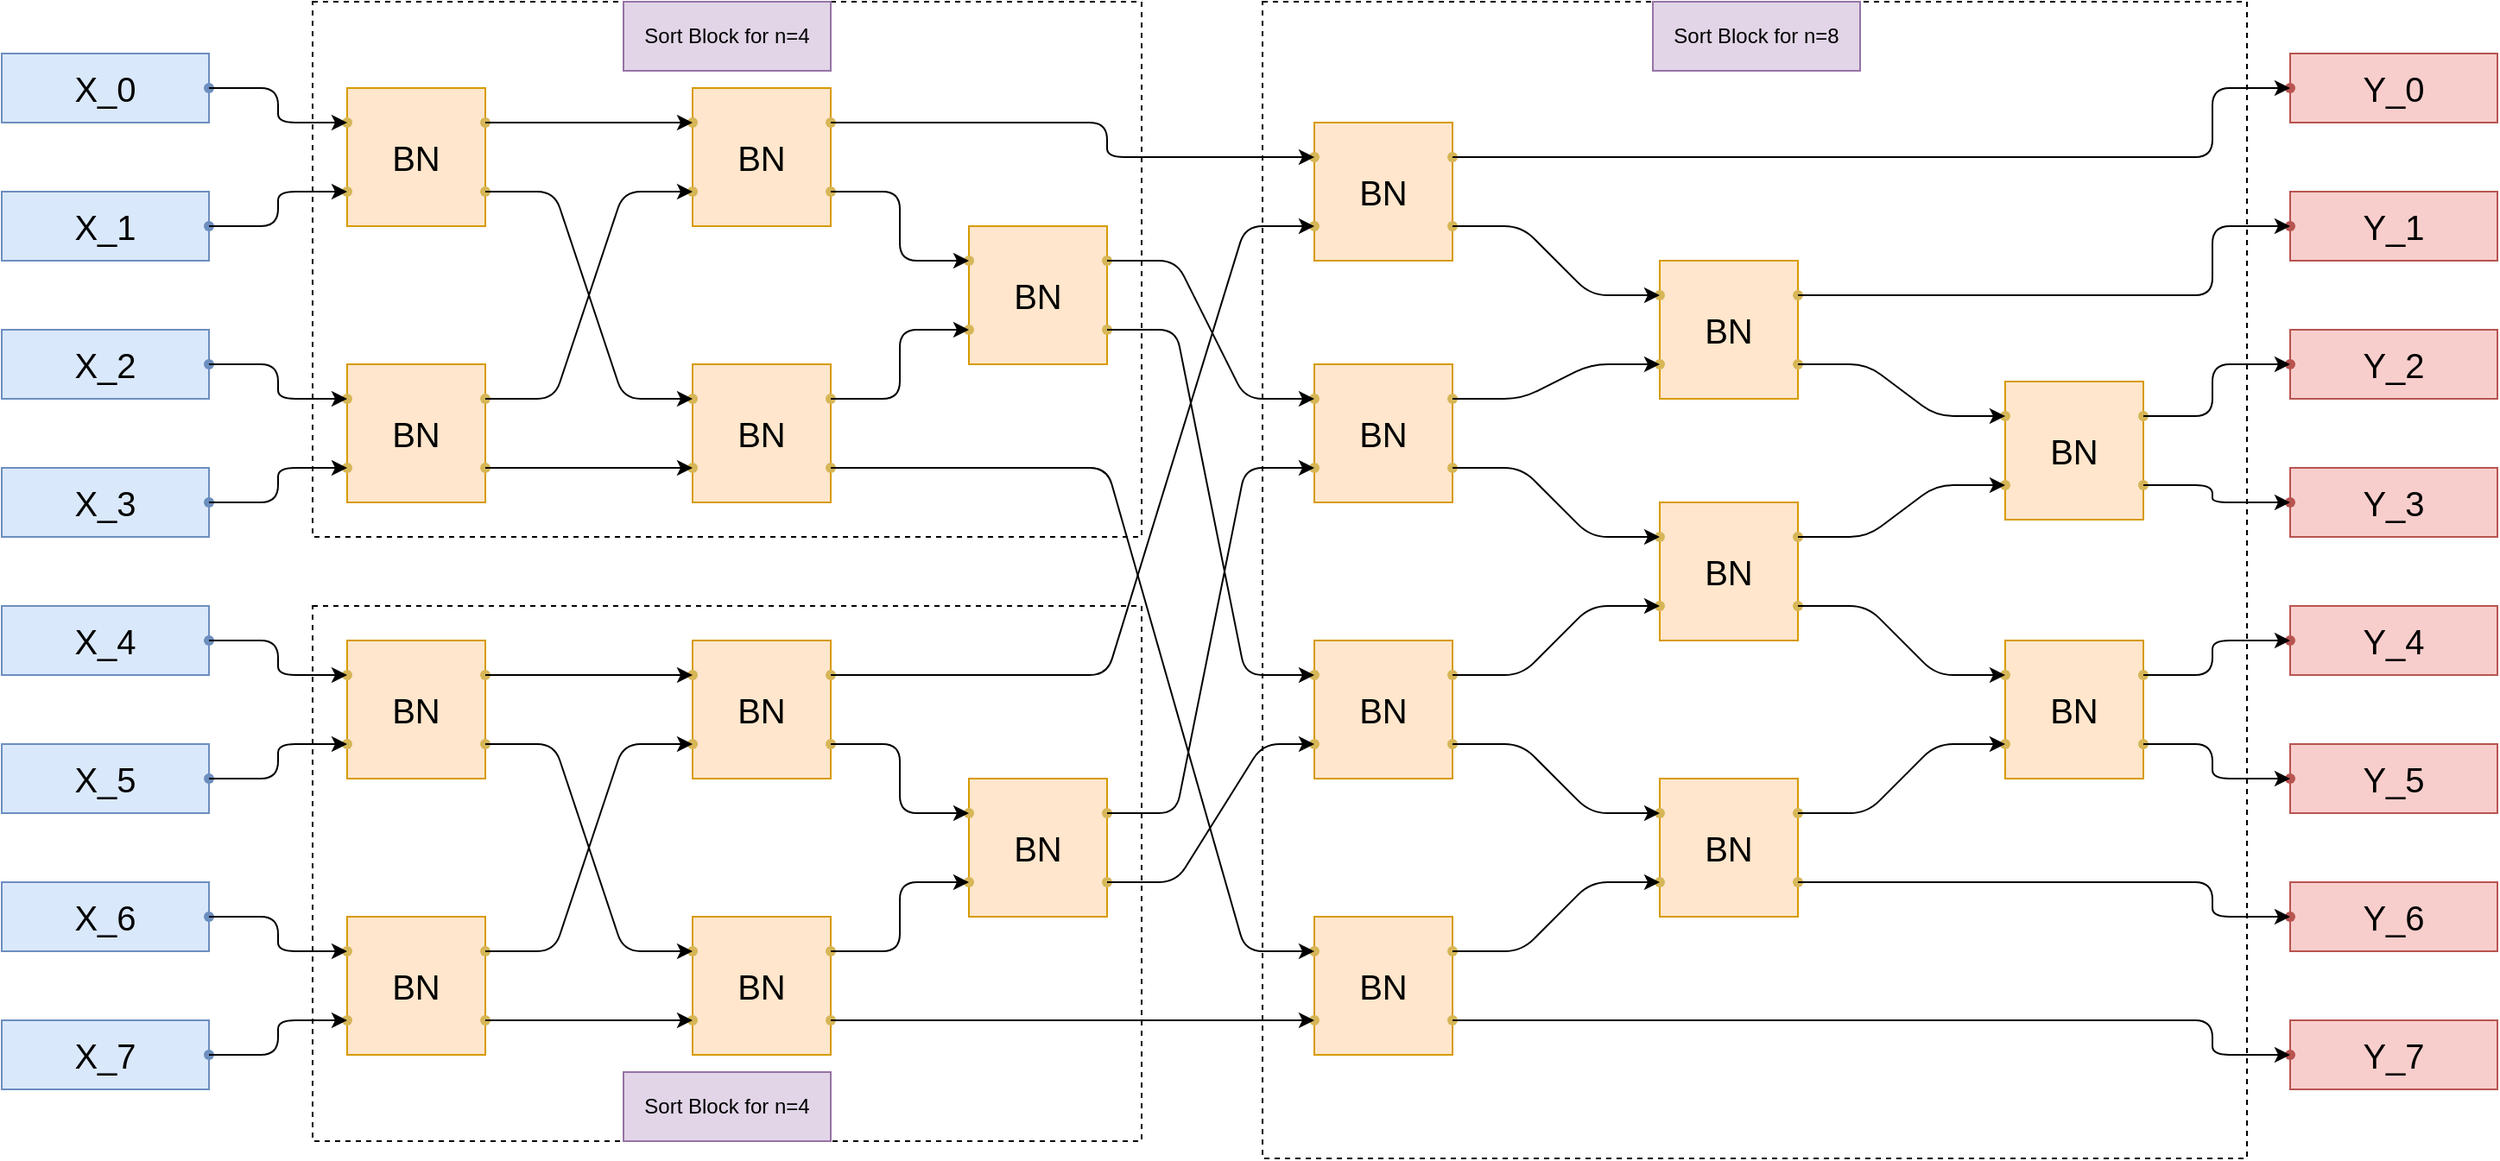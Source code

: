 <mxfile>
    <diagram id="CRfchKrHQma1XfHpWbwd" name="Page-1">
        <mxGraphModel dx="2934" dy="1416" grid="1" gridSize="10" guides="1" tooltips="1" connect="1" arrows="1" fold="1" page="1" pageScale="1" pageWidth="850" pageHeight="1100" math="0" shadow="0">
            <root>
                <mxCell id="0"/>
                <mxCell id="1" parent="0"/>
                <mxCell id="258" value="" style="whiteSpace=wrap;html=1;dashed=1;" vertex="1" parent="1">
                    <mxGeometry x="140" y="400" width="480" height="310" as="geometry"/>
                </mxCell>
                <mxCell id="259" value="Sort Block for n=4" style="whiteSpace=wrap;html=1;fillColor=#e1d5e7;strokeColor=#9673a6;" vertex="1" parent="1">
                    <mxGeometry x="320" y="670" width="120" height="40" as="geometry"/>
                </mxCell>
                <mxCell id="254" value="" style="whiteSpace=wrap;html=1;dashed=1;" vertex="1" parent="1">
                    <mxGeometry x="690" y="50" width="570" height="670" as="geometry"/>
                </mxCell>
                <mxCell id="29" value="" style="group" vertex="1" connectable="0" parent="1">
                    <mxGeometry x="-40" y="80" width="130" height="40" as="geometry"/>
                </mxCell>
                <mxCell id="27" value="&lt;font style=&quot;font-size: 20px;&quot;&gt;X_0&lt;/font&gt;" style="whiteSpace=wrap;html=1;fillColor=#dae8fc;strokeColor=#6c8ebf;" vertex="1" parent="29">
                    <mxGeometry width="120" height="40" as="geometry"/>
                </mxCell>
                <mxCell id="28" value="" style="shape=waypoint;sketch=0;size=6;pointerEvents=1;points=[];fillColor=#dae8fc;resizable=0;rotatable=0;perimeter=centerPerimeter;snapToPoint=1;strokeColor=#6c8ebf;container=1;" vertex="1" parent="29">
                    <mxGeometry x="110" y="10" width="20" height="20" as="geometry"/>
                </mxCell>
                <mxCell id="256" value="" style="whiteSpace=wrap;html=1;dashed=1;" vertex="1" parent="1">
                    <mxGeometry x="140" y="50" width="480" height="310" as="geometry"/>
                </mxCell>
                <mxCell id="7" value="" style="group" vertex="1" connectable="0" parent="1">
                    <mxGeometry x="150" y="100" width="100" height="80" as="geometry"/>
                </mxCell>
                <mxCell id="2" value="&lt;font style=&quot;font-size: 20px;&quot;&gt;BN&lt;/font&gt;" style="whiteSpace=wrap;html=1;fillColor=#ffe6cc;strokeColor=#d79b00;" vertex="1" parent="7">
                    <mxGeometry x="10" width="80" height="80" as="geometry"/>
                </mxCell>
                <mxCell id="3" value="" style="shape=waypoint;sketch=0;size=6;pointerEvents=1;points=[];fillColor=#fff2cc;resizable=0;rotatable=0;perimeter=centerPerimeter;snapToPoint=1;strokeColor=#d6b656;" vertex="1" parent="7">
                    <mxGeometry y="10" width="20" height="20" as="geometry"/>
                </mxCell>
                <mxCell id="4" value="" style="shape=waypoint;sketch=0;size=6;pointerEvents=1;points=[];fillColor=#fff2cc;resizable=0;rotatable=0;perimeter=centerPerimeter;snapToPoint=1;strokeColor=#d6b656;" vertex="1" parent="7">
                    <mxGeometry y="50" width="20" height="20" as="geometry"/>
                </mxCell>
                <mxCell id="5" value="" style="shape=waypoint;sketch=0;size=6;pointerEvents=1;points=[];fillColor=#fff2cc;resizable=0;rotatable=0;perimeter=centerPerimeter;snapToPoint=1;strokeColor=#d6b656;" vertex="1" parent="7">
                    <mxGeometry x="80" y="50" width="20" height="20" as="geometry"/>
                </mxCell>
                <mxCell id="6" value="" style="shape=waypoint;sketch=0;size=6;pointerEvents=1;points=[];fillColor=#fff2cc;resizable=0;rotatable=0;perimeter=centerPerimeter;snapToPoint=1;strokeColor=#d6b656;" vertex="1" parent="7">
                    <mxGeometry x="80" y="10" width="20" height="20" as="geometry"/>
                </mxCell>
                <mxCell id="9" value="" style="group" vertex="1" connectable="0" parent="1">
                    <mxGeometry x="150" y="260" width="100" height="80" as="geometry"/>
                </mxCell>
                <mxCell id="10" value="&lt;font style=&quot;font-size: 20px;&quot;&gt;BN&lt;/font&gt;" style="whiteSpace=wrap;html=1;fillColor=#ffe6cc;strokeColor=#d79b00;" vertex="1" parent="9">
                    <mxGeometry x="10" width="80" height="80" as="geometry"/>
                </mxCell>
                <mxCell id="11" value="" style="shape=waypoint;sketch=0;size=6;pointerEvents=1;points=[];fillColor=#fff2cc;resizable=0;rotatable=0;perimeter=centerPerimeter;snapToPoint=1;strokeColor=#d6b656;" vertex="1" parent="9">
                    <mxGeometry y="10" width="20" height="20" as="geometry"/>
                </mxCell>
                <mxCell id="12" value="" style="shape=waypoint;sketch=0;size=6;pointerEvents=1;points=[];fillColor=#fff2cc;resizable=0;rotatable=0;perimeter=centerPerimeter;snapToPoint=1;strokeColor=#d6b656;" vertex="1" parent="9">
                    <mxGeometry y="50" width="20" height="20" as="geometry"/>
                </mxCell>
                <mxCell id="13" value="" style="shape=waypoint;sketch=0;size=6;pointerEvents=1;points=[];fillColor=#fff2cc;resizable=0;rotatable=0;perimeter=centerPerimeter;snapToPoint=1;strokeColor=#d6b656;" vertex="1" parent="9">
                    <mxGeometry x="80" y="50" width="20" height="20" as="geometry"/>
                </mxCell>
                <mxCell id="14" value="" style="shape=waypoint;sketch=0;size=6;pointerEvents=1;points=[];fillColor=#fff2cc;resizable=0;rotatable=0;perimeter=centerPerimeter;snapToPoint=1;strokeColor=#d6b656;" vertex="1" parent="9">
                    <mxGeometry x="80" y="10" width="20" height="20" as="geometry"/>
                </mxCell>
                <mxCell id="30" value="" style="group" vertex="1" connectable="0" parent="1">
                    <mxGeometry x="-40" y="160" width="130" height="40" as="geometry"/>
                </mxCell>
                <mxCell id="31" value="&lt;font style=&quot;font-size: 20px;&quot;&gt;X_1&lt;/font&gt;" style="whiteSpace=wrap;html=1;fillColor=#dae8fc;strokeColor=#6c8ebf;" vertex="1" parent="30">
                    <mxGeometry width="120" height="40" as="geometry"/>
                </mxCell>
                <mxCell id="32" value="" style="shape=waypoint;sketch=0;size=6;pointerEvents=1;points=[];fillColor=#dae8fc;resizable=0;rotatable=0;perimeter=centerPerimeter;snapToPoint=1;strokeColor=#6c8ebf;container=1;" vertex="1" parent="30">
                    <mxGeometry x="110" y="10" width="20" height="20" as="geometry"/>
                </mxCell>
                <mxCell id="33" value="" style="group" vertex="1" connectable="0" parent="1">
                    <mxGeometry x="-40" y="240" width="130" height="40" as="geometry"/>
                </mxCell>
                <mxCell id="34" value="&lt;font style=&quot;font-size: 20px;&quot;&gt;X_2&lt;/font&gt;" style="whiteSpace=wrap;html=1;fillColor=#dae8fc;strokeColor=#6c8ebf;" vertex="1" parent="33">
                    <mxGeometry width="120" height="40" as="geometry"/>
                </mxCell>
                <mxCell id="35" value="" style="shape=waypoint;sketch=0;size=6;pointerEvents=1;points=[];fillColor=#dae8fc;resizable=0;rotatable=0;perimeter=centerPerimeter;snapToPoint=1;strokeColor=#6c8ebf;container=1;" vertex="1" parent="33">
                    <mxGeometry x="110" y="10" width="20" height="20" as="geometry"/>
                </mxCell>
                <mxCell id="36" value="" style="group" vertex="1" connectable="0" parent="1">
                    <mxGeometry x="-40" y="320" width="130" height="40" as="geometry"/>
                </mxCell>
                <mxCell id="37" value="&lt;font style=&quot;font-size: 20px;&quot;&gt;X_3&lt;/font&gt;" style="whiteSpace=wrap;html=1;fillColor=#dae8fc;strokeColor=#6c8ebf;" vertex="1" parent="36">
                    <mxGeometry width="120" height="40" as="geometry"/>
                </mxCell>
                <mxCell id="38" value="" style="shape=waypoint;sketch=0;size=6;pointerEvents=1;points=[];fillColor=#dae8fc;resizable=0;rotatable=0;perimeter=centerPerimeter;snapToPoint=1;strokeColor=#6c8ebf;container=1;" vertex="1" parent="36">
                    <mxGeometry x="110" y="10" width="20" height="20" as="geometry"/>
                </mxCell>
                <mxCell id="57" value="" style="edgeStyle=none;html=1;" edge="1" parent="1" source="35" target="11">
                    <mxGeometry relative="1" as="geometry">
                        <Array as="points">
                            <mxPoint x="120" y="260"/>
                            <mxPoint x="120" y="280"/>
                        </Array>
                    </mxGeometry>
                </mxCell>
                <mxCell id="58" value="" style="edgeStyle=none;html=1;" edge="1" parent="1" source="38" target="12">
                    <mxGeometry relative="1" as="geometry">
                        <Array as="points">
                            <mxPoint x="120" y="340"/>
                            <mxPoint x="120" y="320"/>
                        </Array>
                    </mxGeometry>
                </mxCell>
                <mxCell id="59" value="" style="edgeStyle=none;html=1;" edge="1" parent="1" source="32" target="4">
                    <mxGeometry relative="1" as="geometry">
                        <Array as="points">
                            <mxPoint x="120" y="180"/>
                            <mxPoint x="120" y="160"/>
                        </Array>
                    </mxGeometry>
                </mxCell>
                <mxCell id="60" value="" style="edgeStyle=none;html=1;" edge="1" parent="1" source="28" target="3">
                    <mxGeometry relative="1" as="geometry">
                        <Array as="points">
                            <mxPoint x="120" y="100"/>
                            <mxPoint x="120" y="120"/>
                        </Array>
                    </mxGeometry>
                </mxCell>
                <mxCell id="61" value="" style="group" vertex="1" connectable="0" parent="1">
                    <mxGeometry x="350" y="100" width="100" height="80" as="geometry"/>
                </mxCell>
                <mxCell id="62" value="&lt;font style=&quot;font-size: 20px;&quot;&gt;BN&lt;/font&gt;" style="whiteSpace=wrap;html=1;fillColor=#ffe6cc;strokeColor=#d79b00;" vertex="1" parent="61">
                    <mxGeometry x="10" width="80" height="80" as="geometry"/>
                </mxCell>
                <mxCell id="63" value="" style="shape=waypoint;sketch=0;size=6;pointerEvents=1;points=[];fillColor=#fff2cc;resizable=0;rotatable=0;perimeter=centerPerimeter;snapToPoint=1;strokeColor=#d6b656;" vertex="1" parent="61">
                    <mxGeometry y="10" width="20" height="20" as="geometry"/>
                </mxCell>
                <mxCell id="64" value="" style="shape=waypoint;sketch=0;size=6;pointerEvents=1;points=[];fillColor=#fff2cc;resizable=0;rotatable=0;perimeter=centerPerimeter;snapToPoint=1;strokeColor=#d6b656;" vertex="1" parent="61">
                    <mxGeometry y="50" width="20" height="20" as="geometry"/>
                </mxCell>
                <mxCell id="65" value="" style="shape=waypoint;sketch=0;size=6;pointerEvents=1;points=[];fillColor=#fff2cc;resizable=0;rotatable=0;perimeter=centerPerimeter;snapToPoint=1;strokeColor=#d6b656;" vertex="1" parent="61">
                    <mxGeometry x="80" y="50" width="20" height="20" as="geometry"/>
                </mxCell>
                <mxCell id="66" value="" style="shape=waypoint;sketch=0;size=6;pointerEvents=1;points=[];fillColor=#fff2cc;resizable=0;rotatable=0;perimeter=centerPerimeter;snapToPoint=1;strokeColor=#d6b656;" vertex="1" parent="61">
                    <mxGeometry x="80" y="10" width="20" height="20" as="geometry"/>
                </mxCell>
                <mxCell id="67" value="" style="group" vertex="1" connectable="0" parent="1">
                    <mxGeometry x="350" y="260" width="100" height="80" as="geometry"/>
                </mxCell>
                <mxCell id="68" value="&lt;font style=&quot;font-size: 20px;&quot;&gt;BN&lt;/font&gt;" style="whiteSpace=wrap;html=1;fillColor=#ffe6cc;strokeColor=#d79b00;" vertex="1" parent="67">
                    <mxGeometry x="10" width="80" height="80" as="geometry"/>
                </mxCell>
                <mxCell id="69" value="" style="shape=waypoint;sketch=0;size=6;pointerEvents=1;points=[];fillColor=#fff2cc;resizable=0;rotatable=0;perimeter=centerPerimeter;snapToPoint=1;strokeColor=#d6b656;" vertex="1" parent="67">
                    <mxGeometry y="10" width="20" height="20" as="geometry"/>
                </mxCell>
                <mxCell id="70" value="" style="shape=waypoint;sketch=0;size=6;pointerEvents=1;points=[];fillColor=#fff2cc;resizable=0;rotatable=0;perimeter=centerPerimeter;snapToPoint=1;strokeColor=#d6b656;" vertex="1" parent="67">
                    <mxGeometry y="50" width="20" height="20" as="geometry"/>
                </mxCell>
                <mxCell id="71" value="" style="shape=waypoint;sketch=0;size=6;pointerEvents=1;points=[];fillColor=#fff2cc;resizable=0;rotatable=0;perimeter=centerPerimeter;snapToPoint=1;strokeColor=#d6b656;" vertex="1" parent="67">
                    <mxGeometry x="80" y="50" width="20" height="20" as="geometry"/>
                </mxCell>
                <mxCell id="72" value="" style="shape=waypoint;sketch=0;size=6;pointerEvents=1;points=[];fillColor=#fff2cc;resizable=0;rotatable=0;perimeter=centerPerimeter;snapToPoint=1;strokeColor=#d6b656;" vertex="1" parent="67">
                    <mxGeometry x="80" y="10" width="20" height="20" as="geometry"/>
                </mxCell>
                <mxCell id="73" value="" style="edgeStyle=none;html=1;entryX=0.193;entryY=0.536;entryDx=0;entryDy=0;entryPerimeter=0;" edge="1" parent="1" source="6" target="63">
                    <mxGeometry relative="1" as="geometry"/>
                </mxCell>
                <mxCell id="74" value="" style="edgeStyle=none;html=1;entryX=0.364;entryY=0.307;entryDx=0;entryDy=0;entryPerimeter=0;" edge="1" parent="1" source="5" target="69">
                    <mxGeometry relative="1" as="geometry">
                        <Array as="points">
                            <mxPoint x="280" y="160"/>
                            <mxPoint x="320" y="280"/>
                        </Array>
                    </mxGeometry>
                </mxCell>
                <mxCell id="75" value="" style="edgeStyle=none;html=1;entryX=0.021;entryY=0.221;entryDx=0;entryDy=0;entryPerimeter=0;" edge="1" parent="1" source="14" target="64">
                    <mxGeometry relative="1" as="geometry">
                        <Array as="points">
                            <mxPoint x="280" y="280"/>
                            <mxPoint x="320" y="160"/>
                        </Array>
                    </mxGeometry>
                </mxCell>
                <mxCell id="76" value="" style="edgeStyle=none;html=1;" edge="1" parent="1" source="13" target="70">
                    <mxGeometry relative="1" as="geometry"/>
                </mxCell>
                <mxCell id="77" value="" style="group" vertex="1" connectable="0" parent="1">
                    <mxGeometry x="510" y="180" width="100" height="80" as="geometry"/>
                </mxCell>
                <mxCell id="78" value="&lt;font style=&quot;font-size: 20px;&quot;&gt;BN&lt;/font&gt;" style="whiteSpace=wrap;html=1;fillColor=#ffe6cc;strokeColor=#d79b00;" vertex="1" parent="77">
                    <mxGeometry x="10" width="80" height="80" as="geometry"/>
                </mxCell>
                <mxCell id="79" value="" style="shape=waypoint;sketch=0;size=6;pointerEvents=1;points=[];fillColor=#fff2cc;resizable=0;rotatable=0;perimeter=centerPerimeter;snapToPoint=1;strokeColor=#d6b656;" vertex="1" parent="77">
                    <mxGeometry y="10" width="20" height="20" as="geometry"/>
                </mxCell>
                <mxCell id="80" value="" style="shape=waypoint;sketch=0;size=6;pointerEvents=1;points=[];fillColor=#fff2cc;resizable=0;rotatable=0;perimeter=centerPerimeter;snapToPoint=1;strokeColor=#d6b656;" vertex="1" parent="77">
                    <mxGeometry y="50" width="20" height="20" as="geometry"/>
                </mxCell>
                <mxCell id="81" value="" style="shape=waypoint;sketch=0;size=6;pointerEvents=1;points=[];fillColor=#fff2cc;resizable=0;rotatable=0;perimeter=centerPerimeter;snapToPoint=1;strokeColor=#d6b656;" vertex="1" parent="77">
                    <mxGeometry x="80" y="50" width="20" height="20" as="geometry"/>
                </mxCell>
                <mxCell id="82" value="" style="shape=waypoint;sketch=0;size=6;pointerEvents=1;points=[];fillColor=#fff2cc;resizable=0;rotatable=0;perimeter=centerPerimeter;snapToPoint=1;strokeColor=#d6b656;" vertex="1" parent="77">
                    <mxGeometry x="80" y="10" width="20" height="20" as="geometry"/>
                </mxCell>
                <mxCell id="83" value="" style="edgeStyle=none;html=1;" edge="1" parent="1" source="65" target="79">
                    <mxGeometry relative="1" as="geometry">
                        <Array as="points">
                            <mxPoint x="480" y="160"/>
                            <mxPoint x="480" y="200"/>
                        </Array>
                    </mxGeometry>
                </mxCell>
                <mxCell id="84" value="" style="edgeStyle=none;html=1;" edge="1" parent="1" source="72" target="80">
                    <mxGeometry relative="1" as="geometry">
                        <Array as="points">
                            <mxPoint x="480" y="280"/>
                            <mxPoint x="480" y="240"/>
                        </Array>
                    </mxGeometry>
                </mxCell>
                <mxCell id="85" value="" style="group" vertex="1" connectable="0" parent="1">
                    <mxGeometry x="150" y="420" width="100" height="80" as="geometry"/>
                </mxCell>
                <mxCell id="86" value="&lt;font style=&quot;font-size: 20px;&quot;&gt;BN&lt;/font&gt;" style="whiteSpace=wrap;html=1;fillColor=#ffe6cc;strokeColor=#d79b00;" vertex="1" parent="85">
                    <mxGeometry x="10" width="80" height="80" as="geometry"/>
                </mxCell>
                <mxCell id="87" value="" style="shape=waypoint;sketch=0;size=6;pointerEvents=1;points=[];fillColor=#fff2cc;resizable=0;rotatable=0;perimeter=centerPerimeter;snapToPoint=1;strokeColor=#d6b656;" vertex="1" parent="85">
                    <mxGeometry y="10" width="20" height="20" as="geometry"/>
                </mxCell>
                <mxCell id="88" value="" style="shape=waypoint;sketch=0;size=6;pointerEvents=1;points=[];fillColor=#fff2cc;resizable=0;rotatable=0;perimeter=centerPerimeter;snapToPoint=1;strokeColor=#d6b656;" vertex="1" parent="85">
                    <mxGeometry y="50" width="20" height="20" as="geometry"/>
                </mxCell>
                <mxCell id="89" value="" style="shape=waypoint;sketch=0;size=6;pointerEvents=1;points=[];fillColor=#fff2cc;resizable=0;rotatable=0;perimeter=centerPerimeter;snapToPoint=1;strokeColor=#d6b656;" vertex="1" parent="85">
                    <mxGeometry x="80" y="50" width="20" height="20" as="geometry"/>
                </mxCell>
                <mxCell id="90" value="" style="shape=waypoint;sketch=0;size=6;pointerEvents=1;points=[];fillColor=#fff2cc;resizable=0;rotatable=0;perimeter=centerPerimeter;snapToPoint=1;strokeColor=#d6b656;" vertex="1" parent="85">
                    <mxGeometry x="80" y="10" width="20" height="20" as="geometry"/>
                </mxCell>
                <mxCell id="91" value="" style="group" vertex="1" connectable="0" parent="1">
                    <mxGeometry x="150" y="580" width="100" height="80" as="geometry"/>
                </mxCell>
                <mxCell id="92" value="&lt;font style=&quot;font-size: 20px;&quot;&gt;BN&lt;/font&gt;" style="whiteSpace=wrap;html=1;fillColor=#ffe6cc;strokeColor=#d79b00;" vertex="1" parent="91">
                    <mxGeometry x="10" width="80" height="80" as="geometry"/>
                </mxCell>
                <mxCell id="93" value="" style="shape=waypoint;sketch=0;size=6;pointerEvents=1;points=[];fillColor=#fff2cc;resizable=0;rotatable=0;perimeter=centerPerimeter;snapToPoint=1;strokeColor=#d6b656;" vertex="1" parent="91">
                    <mxGeometry y="10" width="20" height="20" as="geometry"/>
                </mxCell>
                <mxCell id="94" value="" style="shape=waypoint;sketch=0;size=6;pointerEvents=1;points=[];fillColor=#fff2cc;resizable=0;rotatable=0;perimeter=centerPerimeter;snapToPoint=1;strokeColor=#d6b656;" vertex="1" parent="91">
                    <mxGeometry y="50" width="20" height="20" as="geometry"/>
                </mxCell>
                <mxCell id="95" value="" style="shape=waypoint;sketch=0;size=6;pointerEvents=1;points=[];fillColor=#fff2cc;resizable=0;rotatable=0;perimeter=centerPerimeter;snapToPoint=1;strokeColor=#d6b656;" vertex="1" parent="91">
                    <mxGeometry x="80" y="50" width="20" height="20" as="geometry"/>
                </mxCell>
                <mxCell id="96" value="" style="shape=waypoint;sketch=0;size=6;pointerEvents=1;points=[];fillColor=#fff2cc;resizable=0;rotatable=0;perimeter=centerPerimeter;snapToPoint=1;strokeColor=#d6b656;" vertex="1" parent="91">
                    <mxGeometry x="80" y="10" width="20" height="20" as="geometry"/>
                </mxCell>
                <mxCell id="97" value="" style="group" vertex="1" connectable="0" parent="1">
                    <mxGeometry x="-40" y="400" width="130" height="40" as="geometry"/>
                </mxCell>
                <mxCell id="98" value="&lt;font style=&quot;font-size: 20px;&quot;&gt;X_4&lt;/font&gt;" style="whiteSpace=wrap;html=1;fillColor=#dae8fc;strokeColor=#6c8ebf;" vertex="1" parent="97">
                    <mxGeometry width="120" height="40" as="geometry"/>
                </mxCell>
                <mxCell id="99" value="" style="shape=waypoint;sketch=0;size=6;pointerEvents=1;points=[];fillColor=#dae8fc;resizable=0;rotatable=0;perimeter=centerPerimeter;snapToPoint=1;strokeColor=#6c8ebf;container=1;" vertex="1" parent="97">
                    <mxGeometry x="110" y="10" width="20" height="20" as="geometry"/>
                </mxCell>
                <mxCell id="100" value="" style="group" vertex="1" connectable="0" parent="1">
                    <mxGeometry x="-40" y="480" width="130" height="40" as="geometry"/>
                </mxCell>
                <mxCell id="101" value="&lt;font style=&quot;font-size: 20px;&quot;&gt;X_5&lt;/font&gt;" style="whiteSpace=wrap;html=1;fillColor=#dae8fc;strokeColor=#6c8ebf;" vertex="1" parent="100">
                    <mxGeometry width="120" height="40" as="geometry"/>
                </mxCell>
                <mxCell id="102" value="" style="shape=waypoint;sketch=0;size=6;pointerEvents=1;points=[];fillColor=#dae8fc;resizable=0;rotatable=0;perimeter=centerPerimeter;snapToPoint=1;strokeColor=#6c8ebf;container=1;" vertex="1" parent="100">
                    <mxGeometry x="110" y="10" width="20" height="20" as="geometry"/>
                </mxCell>
                <mxCell id="103" value="" style="group" vertex="1" connectable="0" parent="1">
                    <mxGeometry x="-40" y="560" width="130" height="40" as="geometry"/>
                </mxCell>
                <mxCell id="104" value="&lt;font style=&quot;font-size: 20px;&quot;&gt;X_6&lt;/font&gt;" style="whiteSpace=wrap;html=1;fillColor=#dae8fc;strokeColor=#6c8ebf;" vertex="1" parent="103">
                    <mxGeometry width="120" height="40" as="geometry"/>
                </mxCell>
                <mxCell id="105" value="" style="shape=waypoint;sketch=0;size=6;pointerEvents=1;points=[];fillColor=#dae8fc;resizable=0;rotatable=0;perimeter=centerPerimeter;snapToPoint=1;strokeColor=#6c8ebf;container=1;" vertex="1" parent="103">
                    <mxGeometry x="110" y="10" width="20" height="20" as="geometry"/>
                </mxCell>
                <mxCell id="106" value="" style="group" vertex="1" connectable="0" parent="1">
                    <mxGeometry x="-40" y="640" width="130" height="40" as="geometry"/>
                </mxCell>
                <mxCell id="107" value="&lt;font style=&quot;font-size: 20px;&quot;&gt;X_7&lt;/font&gt;" style="whiteSpace=wrap;html=1;fillColor=#dae8fc;strokeColor=#6c8ebf;" vertex="1" parent="106">
                    <mxGeometry width="120" height="40" as="geometry"/>
                </mxCell>
                <mxCell id="108" value="" style="shape=waypoint;sketch=0;size=6;pointerEvents=1;points=[];fillColor=#dae8fc;resizable=0;rotatable=0;perimeter=centerPerimeter;snapToPoint=1;strokeColor=#6c8ebf;container=1;" vertex="1" parent="106">
                    <mxGeometry x="110" y="10" width="20" height="20" as="geometry"/>
                </mxCell>
                <mxCell id="109" value="" style="edgeStyle=none;html=1;" edge="1" source="105" target="93" parent="1">
                    <mxGeometry relative="1" as="geometry">
                        <Array as="points">
                            <mxPoint x="120" y="580"/>
                            <mxPoint x="120" y="600"/>
                        </Array>
                    </mxGeometry>
                </mxCell>
                <mxCell id="110" value="" style="edgeStyle=none;html=1;" edge="1" source="108" target="94" parent="1">
                    <mxGeometry relative="1" as="geometry">
                        <Array as="points">
                            <mxPoint x="120" y="660"/>
                            <mxPoint x="120" y="640"/>
                        </Array>
                    </mxGeometry>
                </mxCell>
                <mxCell id="111" value="" style="edgeStyle=none;html=1;" edge="1" source="102" target="88" parent="1">
                    <mxGeometry relative="1" as="geometry">
                        <Array as="points">
                            <mxPoint x="120" y="500"/>
                            <mxPoint x="120" y="480"/>
                        </Array>
                    </mxGeometry>
                </mxCell>
                <mxCell id="112" value="" style="edgeStyle=none;html=1;" edge="1" source="99" target="87" parent="1">
                    <mxGeometry relative="1" as="geometry">
                        <Array as="points">
                            <mxPoint x="120" y="420"/>
                            <mxPoint x="120" y="440"/>
                        </Array>
                    </mxGeometry>
                </mxCell>
                <mxCell id="113" value="" style="group" vertex="1" connectable="0" parent="1">
                    <mxGeometry x="350" y="420" width="100" height="80" as="geometry"/>
                </mxCell>
                <mxCell id="114" value="&lt;font style=&quot;font-size: 20px;&quot;&gt;BN&lt;/font&gt;" style="whiteSpace=wrap;html=1;fillColor=#ffe6cc;strokeColor=#d79b00;" vertex="1" parent="113">
                    <mxGeometry x="10" width="80" height="80" as="geometry"/>
                </mxCell>
                <mxCell id="115" value="" style="shape=waypoint;sketch=0;size=6;pointerEvents=1;points=[];fillColor=#fff2cc;resizable=0;rotatable=0;perimeter=centerPerimeter;snapToPoint=1;strokeColor=#d6b656;" vertex="1" parent="113">
                    <mxGeometry y="10" width="20" height="20" as="geometry"/>
                </mxCell>
                <mxCell id="116" value="" style="shape=waypoint;sketch=0;size=6;pointerEvents=1;points=[];fillColor=#fff2cc;resizable=0;rotatable=0;perimeter=centerPerimeter;snapToPoint=1;strokeColor=#d6b656;" vertex="1" parent="113">
                    <mxGeometry y="50" width="20" height="20" as="geometry"/>
                </mxCell>
                <mxCell id="117" value="" style="shape=waypoint;sketch=0;size=6;pointerEvents=1;points=[];fillColor=#fff2cc;resizable=0;rotatable=0;perimeter=centerPerimeter;snapToPoint=1;strokeColor=#d6b656;" vertex="1" parent="113">
                    <mxGeometry x="80" y="50" width="20" height="20" as="geometry"/>
                </mxCell>
                <mxCell id="118" value="" style="shape=waypoint;sketch=0;size=6;pointerEvents=1;points=[];fillColor=#fff2cc;resizable=0;rotatable=0;perimeter=centerPerimeter;snapToPoint=1;strokeColor=#d6b656;" vertex="1" parent="113">
                    <mxGeometry x="80" y="10" width="20" height="20" as="geometry"/>
                </mxCell>
                <mxCell id="119" value="" style="group" vertex="1" connectable="0" parent="1">
                    <mxGeometry x="350" y="580" width="100" height="80" as="geometry"/>
                </mxCell>
                <mxCell id="120" value="&lt;font style=&quot;font-size: 20px;&quot;&gt;BN&lt;/font&gt;" style="whiteSpace=wrap;html=1;fillColor=#ffe6cc;strokeColor=#d79b00;" vertex="1" parent="119">
                    <mxGeometry x="10" width="80" height="80" as="geometry"/>
                </mxCell>
                <mxCell id="121" value="" style="shape=waypoint;sketch=0;size=6;pointerEvents=1;points=[];fillColor=#fff2cc;resizable=0;rotatable=0;perimeter=centerPerimeter;snapToPoint=1;strokeColor=#d6b656;" vertex="1" parent="119">
                    <mxGeometry y="10" width="20" height="20" as="geometry"/>
                </mxCell>
                <mxCell id="122" value="" style="shape=waypoint;sketch=0;size=6;pointerEvents=1;points=[];fillColor=#fff2cc;resizable=0;rotatable=0;perimeter=centerPerimeter;snapToPoint=1;strokeColor=#d6b656;" vertex="1" parent="119">
                    <mxGeometry y="50" width="20" height="20" as="geometry"/>
                </mxCell>
                <mxCell id="123" value="" style="shape=waypoint;sketch=0;size=6;pointerEvents=1;points=[];fillColor=#fff2cc;resizable=0;rotatable=0;perimeter=centerPerimeter;snapToPoint=1;strokeColor=#d6b656;" vertex="1" parent="119">
                    <mxGeometry x="80" y="50" width="20" height="20" as="geometry"/>
                </mxCell>
                <mxCell id="124" value="" style="shape=waypoint;sketch=0;size=6;pointerEvents=1;points=[];fillColor=#fff2cc;resizable=0;rotatable=0;perimeter=centerPerimeter;snapToPoint=1;strokeColor=#d6b656;" vertex="1" parent="119">
                    <mxGeometry x="80" y="10" width="20" height="20" as="geometry"/>
                </mxCell>
                <mxCell id="125" value="" style="edgeStyle=none;html=1;entryX=0.193;entryY=0.536;entryDx=0;entryDy=0;entryPerimeter=0;" edge="1" source="90" target="115" parent="1">
                    <mxGeometry relative="1" as="geometry"/>
                </mxCell>
                <mxCell id="126" value="" style="edgeStyle=none;html=1;entryX=0.364;entryY=0.307;entryDx=0;entryDy=0;entryPerimeter=0;" edge="1" source="89" target="121" parent="1">
                    <mxGeometry relative="1" as="geometry">
                        <Array as="points">
                            <mxPoint x="280" y="480"/>
                            <mxPoint x="320" y="600"/>
                        </Array>
                    </mxGeometry>
                </mxCell>
                <mxCell id="127" value="" style="edgeStyle=none;html=1;entryX=0.021;entryY=0.221;entryDx=0;entryDy=0;entryPerimeter=0;" edge="1" source="96" target="116" parent="1">
                    <mxGeometry relative="1" as="geometry">
                        <Array as="points">
                            <mxPoint x="280" y="600"/>
                            <mxPoint x="320" y="480"/>
                        </Array>
                    </mxGeometry>
                </mxCell>
                <mxCell id="128" value="" style="edgeStyle=none;html=1;" edge="1" source="95" target="122" parent="1">
                    <mxGeometry relative="1" as="geometry"/>
                </mxCell>
                <mxCell id="129" value="" style="group" vertex="1" connectable="0" parent="1">
                    <mxGeometry x="510" y="500" width="100" height="80" as="geometry"/>
                </mxCell>
                <mxCell id="130" value="&lt;font style=&quot;font-size: 20px;&quot;&gt;BN&lt;/font&gt;" style="whiteSpace=wrap;html=1;fillColor=#ffe6cc;strokeColor=#d79b00;" vertex="1" parent="129">
                    <mxGeometry x="10" width="80" height="80" as="geometry"/>
                </mxCell>
                <mxCell id="131" value="" style="shape=waypoint;sketch=0;size=6;pointerEvents=1;points=[];fillColor=#fff2cc;resizable=0;rotatable=0;perimeter=centerPerimeter;snapToPoint=1;strokeColor=#d6b656;" vertex="1" parent="129">
                    <mxGeometry y="10" width="20" height="20" as="geometry"/>
                </mxCell>
                <mxCell id="132" value="" style="shape=waypoint;sketch=0;size=6;pointerEvents=1;points=[];fillColor=#fff2cc;resizable=0;rotatable=0;perimeter=centerPerimeter;snapToPoint=1;strokeColor=#d6b656;" vertex="1" parent="129">
                    <mxGeometry y="50" width="20" height="20" as="geometry"/>
                </mxCell>
                <mxCell id="133" value="" style="shape=waypoint;sketch=0;size=6;pointerEvents=1;points=[];fillColor=#fff2cc;resizable=0;rotatable=0;perimeter=centerPerimeter;snapToPoint=1;strokeColor=#d6b656;" vertex="1" parent="129">
                    <mxGeometry x="80" y="50" width="20" height="20" as="geometry"/>
                </mxCell>
                <mxCell id="134" value="" style="shape=waypoint;sketch=0;size=6;pointerEvents=1;points=[];fillColor=#fff2cc;resizable=0;rotatable=0;perimeter=centerPerimeter;snapToPoint=1;strokeColor=#d6b656;" vertex="1" parent="129">
                    <mxGeometry x="80" y="10" width="20" height="20" as="geometry"/>
                </mxCell>
                <mxCell id="135" value="" style="edgeStyle=none;html=1;" edge="1" source="117" target="131" parent="1">
                    <mxGeometry relative="1" as="geometry">
                        <Array as="points">
                            <mxPoint x="480" y="480"/>
                            <mxPoint x="480" y="520"/>
                        </Array>
                    </mxGeometry>
                </mxCell>
                <mxCell id="136" value="" style="edgeStyle=none;html=1;" edge="1" source="124" target="132" parent="1">
                    <mxGeometry relative="1" as="geometry">
                        <Array as="points">
                            <mxPoint x="480" y="600"/>
                            <mxPoint x="480" y="560"/>
                        </Array>
                    </mxGeometry>
                </mxCell>
                <mxCell id="138" value="" style="group" vertex="1" connectable="0" parent="1">
                    <mxGeometry x="710" y="120" width="100" height="80" as="geometry"/>
                </mxCell>
                <mxCell id="139" value="&lt;font style=&quot;font-size: 20px;&quot;&gt;BN&lt;/font&gt;" style="whiteSpace=wrap;html=1;fillColor=#ffe6cc;strokeColor=#d79b00;" vertex="1" parent="138">
                    <mxGeometry x="10" width="80" height="80" as="geometry"/>
                </mxCell>
                <mxCell id="140" value="" style="shape=waypoint;sketch=0;size=6;pointerEvents=1;points=[];fillColor=#fff2cc;resizable=0;rotatable=0;perimeter=centerPerimeter;snapToPoint=1;strokeColor=#d6b656;" vertex="1" parent="138">
                    <mxGeometry y="10" width="20" height="20" as="geometry"/>
                </mxCell>
                <mxCell id="141" value="" style="shape=waypoint;sketch=0;size=6;pointerEvents=1;points=[];fillColor=#fff2cc;resizable=0;rotatable=0;perimeter=centerPerimeter;snapToPoint=1;strokeColor=#d6b656;" vertex="1" parent="138">
                    <mxGeometry y="50" width="20" height="20" as="geometry"/>
                </mxCell>
                <mxCell id="142" value="" style="shape=waypoint;sketch=0;size=6;pointerEvents=1;points=[];fillColor=#fff2cc;resizable=0;rotatable=0;perimeter=centerPerimeter;snapToPoint=1;strokeColor=#d6b656;" vertex="1" parent="138">
                    <mxGeometry x="80" y="50" width="20" height="20" as="geometry"/>
                </mxCell>
                <mxCell id="143" value="" style="shape=waypoint;sketch=0;size=6;pointerEvents=1;points=[];fillColor=#fff2cc;resizable=0;rotatable=0;perimeter=centerPerimeter;snapToPoint=1;strokeColor=#d6b656;" vertex="1" parent="138">
                    <mxGeometry x="80" y="10" width="20" height="20" as="geometry"/>
                </mxCell>
                <mxCell id="144" value="" style="group" vertex="1" connectable="0" parent="1">
                    <mxGeometry x="710" y="260" width="100" height="80" as="geometry"/>
                </mxCell>
                <mxCell id="145" value="&lt;font style=&quot;font-size: 20px;&quot;&gt;BN&lt;/font&gt;" style="whiteSpace=wrap;html=1;fillColor=#ffe6cc;strokeColor=#d79b00;" vertex="1" parent="144">
                    <mxGeometry x="10" width="80" height="80" as="geometry"/>
                </mxCell>
                <mxCell id="146" value="" style="shape=waypoint;sketch=0;size=6;pointerEvents=1;points=[];fillColor=#fff2cc;resizable=0;rotatable=0;perimeter=centerPerimeter;snapToPoint=1;strokeColor=#d6b656;" vertex="1" parent="144">
                    <mxGeometry y="10" width="20" height="20" as="geometry"/>
                </mxCell>
                <mxCell id="147" value="" style="shape=waypoint;sketch=0;size=6;pointerEvents=1;points=[];fillColor=#fff2cc;resizable=0;rotatable=0;perimeter=centerPerimeter;snapToPoint=1;strokeColor=#d6b656;" vertex="1" parent="144">
                    <mxGeometry y="50" width="20" height="20" as="geometry"/>
                </mxCell>
                <mxCell id="148" value="" style="shape=waypoint;sketch=0;size=6;pointerEvents=1;points=[];fillColor=#fff2cc;resizable=0;rotatable=0;perimeter=centerPerimeter;snapToPoint=1;strokeColor=#d6b656;" vertex="1" parent="144">
                    <mxGeometry x="80" y="50" width="20" height="20" as="geometry"/>
                </mxCell>
                <mxCell id="149" value="" style="shape=waypoint;sketch=0;size=6;pointerEvents=1;points=[];fillColor=#fff2cc;resizable=0;rotatable=0;perimeter=centerPerimeter;snapToPoint=1;strokeColor=#d6b656;" vertex="1" parent="144">
                    <mxGeometry x="80" y="10" width="20" height="20" as="geometry"/>
                </mxCell>
                <mxCell id="150" value="" style="group" vertex="1" connectable="0" parent="1">
                    <mxGeometry x="710" y="420" width="100" height="80" as="geometry"/>
                </mxCell>
                <mxCell id="151" value="&lt;font style=&quot;font-size: 20px;&quot;&gt;BN&lt;/font&gt;" style="whiteSpace=wrap;html=1;fillColor=#ffe6cc;strokeColor=#d79b00;" vertex="1" parent="150">
                    <mxGeometry x="10" width="80" height="80" as="geometry"/>
                </mxCell>
                <mxCell id="152" value="" style="shape=waypoint;sketch=0;size=6;pointerEvents=1;points=[];fillColor=#fff2cc;resizable=0;rotatable=0;perimeter=centerPerimeter;snapToPoint=1;strokeColor=#d6b656;" vertex="1" parent="150">
                    <mxGeometry y="10" width="20" height="20" as="geometry"/>
                </mxCell>
                <mxCell id="153" value="" style="shape=waypoint;sketch=0;size=6;pointerEvents=1;points=[];fillColor=#fff2cc;resizable=0;rotatable=0;perimeter=centerPerimeter;snapToPoint=1;strokeColor=#d6b656;" vertex="1" parent="150">
                    <mxGeometry y="50" width="20" height="20" as="geometry"/>
                </mxCell>
                <mxCell id="154" value="" style="shape=waypoint;sketch=0;size=6;pointerEvents=1;points=[];fillColor=#fff2cc;resizable=0;rotatable=0;perimeter=centerPerimeter;snapToPoint=1;strokeColor=#d6b656;" vertex="1" parent="150">
                    <mxGeometry x="80" y="50" width="20" height="20" as="geometry"/>
                </mxCell>
                <mxCell id="155" value="" style="shape=waypoint;sketch=0;size=6;pointerEvents=1;points=[];fillColor=#fff2cc;resizable=0;rotatable=0;perimeter=centerPerimeter;snapToPoint=1;strokeColor=#d6b656;" vertex="1" parent="150">
                    <mxGeometry x="80" y="10" width="20" height="20" as="geometry"/>
                </mxCell>
                <mxCell id="156" value="" style="group" vertex="1" connectable="0" parent="1">
                    <mxGeometry x="710" y="580" width="100" height="80" as="geometry"/>
                </mxCell>
                <mxCell id="157" value="&lt;font style=&quot;font-size: 20px;&quot;&gt;BN&lt;/font&gt;" style="whiteSpace=wrap;html=1;fillColor=#ffe6cc;strokeColor=#d79b00;" vertex="1" parent="156">
                    <mxGeometry x="10" width="80" height="80" as="geometry"/>
                </mxCell>
                <mxCell id="158" value="" style="shape=waypoint;sketch=0;size=6;pointerEvents=1;points=[];fillColor=#fff2cc;resizable=0;rotatable=0;perimeter=centerPerimeter;snapToPoint=1;strokeColor=#d6b656;" vertex="1" parent="156">
                    <mxGeometry y="10" width="20" height="20" as="geometry"/>
                </mxCell>
                <mxCell id="159" value="" style="shape=waypoint;sketch=0;size=6;pointerEvents=1;points=[];fillColor=#fff2cc;resizable=0;rotatable=0;perimeter=centerPerimeter;snapToPoint=1;strokeColor=#d6b656;" vertex="1" parent="156">
                    <mxGeometry y="50" width="20" height="20" as="geometry"/>
                </mxCell>
                <mxCell id="160" value="" style="shape=waypoint;sketch=0;size=6;pointerEvents=1;points=[];fillColor=#fff2cc;resizable=0;rotatable=0;perimeter=centerPerimeter;snapToPoint=1;strokeColor=#d6b656;" vertex="1" parent="156">
                    <mxGeometry x="80" y="50" width="20" height="20" as="geometry"/>
                </mxCell>
                <mxCell id="161" value="" style="shape=waypoint;sketch=0;size=6;pointerEvents=1;points=[];fillColor=#fff2cc;resizable=0;rotatable=0;perimeter=centerPerimeter;snapToPoint=1;strokeColor=#d6b656;" vertex="1" parent="156">
                    <mxGeometry x="80" y="10" width="20" height="20" as="geometry"/>
                </mxCell>
                <mxCell id="163" value="" style="edgeStyle=none;html=1;" edge="1" parent="1" source="123" target="159">
                    <mxGeometry relative="1" as="geometry"/>
                </mxCell>
                <mxCell id="164" value="" style="edgeStyle=none;html=1;entryX=0.107;entryY=0.536;entryDx=0;entryDy=0;entryPerimeter=0;" edge="1" parent="1" source="133" target="153">
                    <mxGeometry relative="1" as="geometry">
                        <Array as="points">
                            <mxPoint x="640" y="560"/>
                            <mxPoint x="690" y="480"/>
                        </Array>
                    </mxGeometry>
                </mxCell>
                <mxCell id="166" value="" style="edgeStyle=none;html=1;entryX=0.042;entryY=0.258;entryDx=0;entryDy=0;entryPerimeter=0;" edge="1" parent="1" source="71" target="158">
                    <mxGeometry relative="1" as="geometry">
                        <mxPoint x="540" y="320" as="targetPoint"/>
                        <Array as="points">
                            <mxPoint x="600" y="320"/>
                            <mxPoint x="680" y="600"/>
                        </Array>
                    </mxGeometry>
                </mxCell>
                <mxCell id="167" value="" style="edgeStyle=none;html=1;entryX=0.333;entryY=0.633;entryDx=0;entryDy=0;entryPerimeter=0;" edge="1" parent="1" source="134" target="147">
                    <mxGeometry relative="1" as="geometry">
                        <mxPoint x="700" y="350" as="targetPoint"/>
                        <Array as="points">
                            <mxPoint x="640" y="520"/>
                            <mxPoint x="680" y="320"/>
                        </Array>
                    </mxGeometry>
                </mxCell>
                <mxCell id="169" value="" style="edgeStyle=none;html=1;entryX=0.208;entryY=0.3;entryDx=0;entryDy=0;entryPerimeter=0;" edge="1" parent="1" source="118" target="141">
                    <mxGeometry relative="1" as="geometry">
                        <mxPoint x="540" y="440" as="targetPoint"/>
                        <Array as="points">
                            <mxPoint x="600" y="440"/>
                            <mxPoint x="680" y="180"/>
                        </Array>
                    </mxGeometry>
                </mxCell>
                <mxCell id="171" value="" style="edgeStyle=none;html=1;entryX=0.292;entryY=0.383;entryDx=0;entryDy=0;entryPerimeter=0;" edge="1" parent="1" source="66" target="140">
                    <mxGeometry relative="1" as="geometry">
                        <mxPoint x="540" y="120" as="targetPoint"/>
                        <Array as="points">
                            <mxPoint x="600" y="120"/>
                            <mxPoint x="600" y="140"/>
                        </Array>
                    </mxGeometry>
                </mxCell>
                <mxCell id="172" value="" style="edgeStyle=none;html=1;entryX=0.375;entryY=0.217;entryDx=0;entryDy=0;entryPerimeter=0;" edge="1" parent="1" source="82" target="146">
                    <mxGeometry relative="1" as="geometry">
                        <Array as="points">
                            <mxPoint x="640" y="200"/>
                            <mxPoint x="680" y="280"/>
                        </Array>
                    </mxGeometry>
                </mxCell>
                <mxCell id="173" value="" style="edgeStyle=none;html=1;entryX=0;entryY=0.383;entryDx=0;entryDy=0;entryPerimeter=0;" edge="1" parent="1" source="81" target="152">
                    <mxGeometry relative="1" as="geometry">
                        <Array as="points">
                            <mxPoint x="640" y="240"/>
                            <mxPoint x="680" y="440"/>
                        </Array>
                    </mxGeometry>
                </mxCell>
                <mxCell id="174" value="" style="group" vertex="1" connectable="0" parent="1">
                    <mxGeometry x="910" y="200" width="100" height="80" as="geometry"/>
                </mxCell>
                <mxCell id="175" value="&lt;font style=&quot;font-size: 20px;&quot;&gt;BN&lt;/font&gt;" style="whiteSpace=wrap;html=1;fillColor=#ffe6cc;strokeColor=#d79b00;" vertex="1" parent="174">
                    <mxGeometry x="10" width="80" height="80" as="geometry"/>
                </mxCell>
                <mxCell id="176" value="" style="shape=waypoint;sketch=0;size=6;pointerEvents=1;points=[];fillColor=#fff2cc;resizable=0;rotatable=0;perimeter=centerPerimeter;snapToPoint=1;strokeColor=#d6b656;" vertex="1" parent="174">
                    <mxGeometry y="10" width="20" height="20" as="geometry"/>
                </mxCell>
                <mxCell id="177" value="" style="shape=waypoint;sketch=0;size=6;pointerEvents=1;points=[];fillColor=#fff2cc;resizable=0;rotatable=0;perimeter=centerPerimeter;snapToPoint=1;strokeColor=#d6b656;" vertex="1" parent="174">
                    <mxGeometry y="50" width="20" height="20" as="geometry"/>
                </mxCell>
                <mxCell id="178" value="" style="shape=waypoint;sketch=0;size=6;pointerEvents=1;points=[];fillColor=#fff2cc;resizable=0;rotatable=0;perimeter=centerPerimeter;snapToPoint=1;strokeColor=#d6b656;" vertex="1" parent="174">
                    <mxGeometry x="80" y="50" width="20" height="20" as="geometry"/>
                </mxCell>
                <mxCell id="179" value="" style="shape=waypoint;sketch=0;size=6;pointerEvents=1;points=[];fillColor=#fff2cc;resizable=0;rotatable=0;perimeter=centerPerimeter;snapToPoint=1;strokeColor=#d6b656;" vertex="1" parent="174">
                    <mxGeometry x="80" y="10" width="20" height="20" as="geometry"/>
                </mxCell>
                <mxCell id="180" value="" style="group" vertex="1" connectable="0" parent="1">
                    <mxGeometry x="910" y="340" width="100" height="80" as="geometry"/>
                </mxCell>
                <mxCell id="181" value="&lt;font style=&quot;font-size: 20px;&quot;&gt;BN&lt;/font&gt;" style="whiteSpace=wrap;html=1;fillColor=#ffe6cc;strokeColor=#d79b00;" vertex="1" parent="180">
                    <mxGeometry x="10" width="80" height="80" as="geometry"/>
                </mxCell>
                <mxCell id="182" value="" style="shape=waypoint;sketch=0;size=6;pointerEvents=1;points=[];fillColor=#fff2cc;resizable=0;rotatable=0;perimeter=centerPerimeter;snapToPoint=1;strokeColor=#d6b656;" vertex="1" parent="180">
                    <mxGeometry y="10" width="20" height="20" as="geometry"/>
                </mxCell>
                <mxCell id="183" value="" style="shape=waypoint;sketch=0;size=6;pointerEvents=1;points=[];fillColor=#fff2cc;resizable=0;rotatable=0;perimeter=centerPerimeter;snapToPoint=1;strokeColor=#d6b656;" vertex="1" parent="180">
                    <mxGeometry y="50" width="20" height="20" as="geometry"/>
                </mxCell>
                <mxCell id="184" value="" style="shape=waypoint;sketch=0;size=6;pointerEvents=1;points=[];fillColor=#fff2cc;resizable=0;rotatable=0;perimeter=centerPerimeter;snapToPoint=1;strokeColor=#d6b656;" vertex="1" parent="180">
                    <mxGeometry x="80" y="50" width="20" height="20" as="geometry"/>
                </mxCell>
                <mxCell id="185" value="" style="shape=waypoint;sketch=0;size=6;pointerEvents=1;points=[];fillColor=#fff2cc;resizable=0;rotatable=0;perimeter=centerPerimeter;snapToPoint=1;strokeColor=#d6b656;" vertex="1" parent="180">
                    <mxGeometry x="80" y="10" width="20" height="20" as="geometry"/>
                </mxCell>
                <mxCell id="186" value="" style="group" vertex="1" connectable="0" parent="1">
                    <mxGeometry x="910" y="500" width="100" height="80" as="geometry"/>
                </mxCell>
                <mxCell id="187" value="&lt;font style=&quot;font-size: 20px;&quot;&gt;BN&lt;/font&gt;" style="whiteSpace=wrap;html=1;fillColor=#ffe6cc;strokeColor=#d79b00;" vertex="1" parent="186">
                    <mxGeometry x="10" width="80" height="80" as="geometry"/>
                </mxCell>
                <mxCell id="188" value="" style="shape=waypoint;sketch=0;size=6;pointerEvents=1;points=[];fillColor=#fff2cc;resizable=0;rotatable=0;perimeter=centerPerimeter;snapToPoint=1;strokeColor=#d6b656;" vertex="1" parent="186">
                    <mxGeometry y="10" width="20" height="20" as="geometry"/>
                </mxCell>
                <mxCell id="189" value="" style="shape=waypoint;sketch=0;size=6;pointerEvents=1;points=[];fillColor=#fff2cc;resizable=0;rotatable=0;perimeter=centerPerimeter;snapToPoint=1;strokeColor=#d6b656;" vertex="1" parent="186">
                    <mxGeometry y="50" width="20" height="20" as="geometry"/>
                </mxCell>
                <mxCell id="190" value="" style="shape=waypoint;sketch=0;size=6;pointerEvents=1;points=[];fillColor=#fff2cc;resizable=0;rotatable=0;perimeter=centerPerimeter;snapToPoint=1;strokeColor=#d6b656;" vertex="1" parent="186">
                    <mxGeometry x="80" y="50" width="20" height="20" as="geometry"/>
                </mxCell>
                <mxCell id="191" value="" style="shape=waypoint;sketch=0;size=6;pointerEvents=1;points=[];fillColor=#fff2cc;resizable=0;rotatable=0;perimeter=centerPerimeter;snapToPoint=1;strokeColor=#d6b656;" vertex="1" parent="186">
                    <mxGeometry x="80" y="10" width="20" height="20" as="geometry"/>
                </mxCell>
                <mxCell id="192" value="" style="edgeStyle=none;html=1;" edge="1" parent="1" source="142" target="176">
                    <mxGeometry relative="1" as="geometry">
                        <Array as="points">
                            <mxPoint x="840" y="180"/>
                            <mxPoint x="880" y="220"/>
                        </Array>
                    </mxGeometry>
                </mxCell>
                <mxCell id="193" value="" style="edgeStyle=none;html=1;" edge="1" parent="1" source="149" target="177">
                    <mxGeometry relative="1" as="geometry">
                        <Array as="points">
                            <mxPoint x="840" y="280"/>
                            <mxPoint x="880" y="260"/>
                        </Array>
                    </mxGeometry>
                </mxCell>
                <mxCell id="195" value="" style="edgeStyle=none;html=1;entryX=0.079;entryY=0.279;entryDx=0;entryDy=0;entryPerimeter=0;" edge="1" parent="1" source="148" target="182">
                    <mxGeometry relative="1" as="geometry">
                        <mxPoint x="900" y="320" as="targetPoint"/>
                        <Array as="points">
                            <mxPoint x="840" y="320"/>
                            <mxPoint x="880" y="360"/>
                        </Array>
                    </mxGeometry>
                </mxCell>
                <mxCell id="196" value="" style="edgeStyle=none;html=1;" edge="1" parent="1" source="155" target="183">
                    <mxGeometry relative="1" as="geometry">
                        <Array as="points">
                            <mxPoint x="840" y="440"/>
                            <mxPoint x="880" y="400"/>
                        </Array>
                    </mxGeometry>
                </mxCell>
                <mxCell id="197" value="" style="edgeStyle=none;html=1;" edge="1" parent="1" source="154" target="188">
                    <mxGeometry relative="1" as="geometry">
                        <Array as="points">
                            <mxPoint x="840" y="480"/>
                            <mxPoint x="880" y="520"/>
                        </Array>
                    </mxGeometry>
                </mxCell>
                <mxCell id="198" value="" style="edgeStyle=none;html=1;" edge="1" parent="1" source="161" target="189">
                    <mxGeometry relative="1" as="geometry">
                        <Array as="points">
                            <mxPoint x="840" y="600"/>
                            <mxPoint x="880" y="560"/>
                        </Array>
                    </mxGeometry>
                </mxCell>
                <mxCell id="199" value="" style="group" vertex="1" connectable="0" parent="1">
                    <mxGeometry x="1110" y="420" width="100" height="80" as="geometry"/>
                </mxCell>
                <mxCell id="200" value="&lt;font style=&quot;font-size: 20px;&quot;&gt;BN&lt;/font&gt;" style="whiteSpace=wrap;html=1;fillColor=#ffe6cc;strokeColor=#d79b00;" vertex="1" parent="199">
                    <mxGeometry x="10" width="80" height="80" as="geometry"/>
                </mxCell>
                <mxCell id="201" value="" style="shape=waypoint;sketch=0;size=6;pointerEvents=1;points=[];fillColor=#fff2cc;resizable=0;rotatable=0;perimeter=centerPerimeter;snapToPoint=1;strokeColor=#d6b656;" vertex="1" parent="199">
                    <mxGeometry y="10" width="20" height="20" as="geometry"/>
                </mxCell>
                <mxCell id="202" value="" style="shape=waypoint;sketch=0;size=6;pointerEvents=1;points=[];fillColor=#fff2cc;resizable=0;rotatable=0;perimeter=centerPerimeter;snapToPoint=1;strokeColor=#d6b656;" vertex="1" parent="199">
                    <mxGeometry y="50" width="20" height="20" as="geometry"/>
                </mxCell>
                <mxCell id="203" value="" style="shape=waypoint;sketch=0;size=6;pointerEvents=1;points=[];fillColor=#fff2cc;resizable=0;rotatable=0;perimeter=centerPerimeter;snapToPoint=1;strokeColor=#d6b656;" vertex="1" parent="199">
                    <mxGeometry x="80" y="50" width="20" height="20" as="geometry"/>
                </mxCell>
                <mxCell id="204" value="" style="shape=waypoint;sketch=0;size=6;pointerEvents=1;points=[];fillColor=#fff2cc;resizable=0;rotatable=0;perimeter=centerPerimeter;snapToPoint=1;strokeColor=#d6b656;" vertex="1" parent="199">
                    <mxGeometry x="80" y="10" width="20" height="20" as="geometry"/>
                </mxCell>
                <mxCell id="205" value="" style="group" vertex="1" connectable="0" parent="1">
                    <mxGeometry x="1110" y="270" width="100" height="80" as="geometry"/>
                </mxCell>
                <mxCell id="206" value="&lt;font style=&quot;font-size: 20px;&quot;&gt;BN&lt;/font&gt;" style="whiteSpace=wrap;html=1;fillColor=#ffe6cc;strokeColor=#d79b00;" vertex="1" parent="205">
                    <mxGeometry x="10" width="80" height="80" as="geometry"/>
                </mxCell>
                <mxCell id="207" value="" style="shape=waypoint;sketch=0;size=6;pointerEvents=1;points=[];fillColor=#fff2cc;resizable=0;rotatable=0;perimeter=centerPerimeter;snapToPoint=1;strokeColor=#d6b656;" vertex="1" parent="205">
                    <mxGeometry y="10" width="20" height="20" as="geometry"/>
                </mxCell>
                <mxCell id="208" value="" style="shape=waypoint;sketch=0;size=6;pointerEvents=1;points=[];fillColor=#fff2cc;resizable=0;rotatable=0;perimeter=centerPerimeter;snapToPoint=1;strokeColor=#d6b656;" vertex="1" parent="205">
                    <mxGeometry y="50" width="20" height="20" as="geometry"/>
                </mxCell>
                <mxCell id="209" value="" style="shape=waypoint;sketch=0;size=6;pointerEvents=1;points=[];fillColor=#fff2cc;resizable=0;rotatable=0;perimeter=centerPerimeter;snapToPoint=1;strokeColor=#d6b656;" vertex="1" parent="205">
                    <mxGeometry x="80" y="50" width="20" height="20" as="geometry"/>
                </mxCell>
                <mxCell id="210" value="" style="shape=waypoint;sketch=0;size=6;pointerEvents=1;points=[];fillColor=#fff2cc;resizable=0;rotatable=0;perimeter=centerPerimeter;snapToPoint=1;strokeColor=#d6b656;" vertex="1" parent="205">
                    <mxGeometry x="80" y="10" width="20" height="20" as="geometry"/>
                </mxCell>
                <mxCell id="211" value="" style="edgeStyle=none;html=1;" edge="1" parent="1" source="178" target="207">
                    <mxGeometry relative="1" as="geometry">
                        <Array as="points">
                            <mxPoint x="1040" y="260"/>
                            <mxPoint x="1080" y="290"/>
                        </Array>
                    </mxGeometry>
                </mxCell>
                <mxCell id="212" value="" style="edgeStyle=none;html=1;" edge="1" parent="1" source="185" target="208">
                    <mxGeometry relative="1" as="geometry">
                        <Array as="points">
                            <mxPoint x="1040" y="360"/>
                            <mxPoint x="1080" y="330"/>
                        </Array>
                    </mxGeometry>
                </mxCell>
                <mxCell id="213" value="" style="edgeStyle=none;html=1;" edge="1" parent="1" source="184" target="201">
                    <mxGeometry relative="1" as="geometry">
                        <Array as="points">
                            <mxPoint x="1040" y="400"/>
                            <mxPoint x="1080" y="440"/>
                        </Array>
                    </mxGeometry>
                </mxCell>
                <mxCell id="215" value="" style="edgeStyle=none;html=1;" edge="1" parent="1" source="191" target="202">
                    <mxGeometry relative="1" as="geometry">
                        <Array as="points">
                            <mxPoint x="1040" y="520"/>
                            <mxPoint x="1080" y="480"/>
                        </Array>
                    </mxGeometry>
                </mxCell>
                <mxCell id="220" value="" style="group" vertex="1" connectable="0" parent="1">
                    <mxGeometry x="1275" y="80" width="130" height="40" as="geometry"/>
                </mxCell>
                <mxCell id="218" value="&lt;span style=&quot;font-size: 20px;&quot;&gt;Y_0&lt;/span&gt;" style="whiteSpace=wrap;html=1;fillColor=#f8cecc;strokeColor=#b85450;" vertex="1" parent="220">
                    <mxGeometry x="10" width="120" height="40" as="geometry"/>
                </mxCell>
                <mxCell id="219" value="" style="shape=waypoint;sketch=0;size=6;pointerEvents=1;points=[];fillColor=#f8cecc;resizable=0;rotatable=0;perimeter=centerPerimeter;snapToPoint=1;strokeColor=#b85450;container=0;" vertex="1" parent="220">
                    <mxGeometry y="10" width="20" height="20" as="geometry"/>
                </mxCell>
                <mxCell id="221" value="" style="group" vertex="1" connectable="0" parent="1">
                    <mxGeometry x="1275" y="160" width="130" height="40" as="geometry"/>
                </mxCell>
                <mxCell id="222" value="&lt;span style=&quot;font-size: 20px;&quot;&gt;Y_1&lt;/span&gt;" style="whiteSpace=wrap;html=1;fillColor=#f8cecc;strokeColor=#b85450;" vertex="1" parent="221">
                    <mxGeometry x="10" width="120" height="40" as="geometry"/>
                </mxCell>
                <mxCell id="223" value="" style="shape=waypoint;sketch=0;size=6;pointerEvents=1;points=[];fillColor=#f8cecc;resizable=0;rotatable=0;perimeter=centerPerimeter;snapToPoint=1;strokeColor=#b85450;container=0;" vertex="1" parent="221">
                    <mxGeometry y="10" width="20" height="20" as="geometry"/>
                </mxCell>
                <mxCell id="225" value="" style="edgeStyle=none;html=1;entryX=0;entryY=0.633;entryDx=0;entryDy=0;entryPerimeter=0;" edge="1" parent="1" source="143" target="219">
                    <mxGeometry relative="1" as="geometry">
                        <mxPoint x="900" y="140" as="targetPoint"/>
                        <Array as="points">
                            <mxPoint x="1240" y="140"/>
                            <mxPoint x="1240" y="100"/>
                        </Array>
                    </mxGeometry>
                </mxCell>
                <mxCell id="227" value="" style="edgeStyle=none;html=1;entryX=0.114;entryY=0.707;entryDx=0;entryDy=0;entryPerimeter=0;" edge="1" parent="1" source="179" target="223">
                    <mxGeometry relative="1" as="geometry">
                        <mxPoint x="1100" y="220" as="targetPoint"/>
                        <Array as="points">
                            <mxPoint x="1240" y="220"/>
                            <mxPoint x="1240" y="180"/>
                        </Array>
                    </mxGeometry>
                </mxCell>
                <mxCell id="228" value="" style="group" vertex="1" connectable="0" parent="1">
                    <mxGeometry x="1275" y="240" width="130" height="40" as="geometry"/>
                </mxCell>
                <mxCell id="229" value="&lt;span style=&quot;font-size: 20px;&quot;&gt;Y_2&lt;/span&gt;" style="whiteSpace=wrap;html=1;fillColor=#f8cecc;strokeColor=#b85450;" vertex="1" parent="228">
                    <mxGeometry x="10" width="120" height="40" as="geometry"/>
                </mxCell>
                <mxCell id="230" value="" style="shape=waypoint;sketch=0;size=6;pointerEvents=1;points=[];fillColor=#f8cecc;resizable=0;rotatable=0;perimeter=centerPerimeter;snapToPoint=1;strokeColor=#b85450;container=0;" vertex="1" parent="228">
                    <mxGeometry y="10" width="20" height="20" as="geometry"/>
                </mxCell>
                <mxCell id="231" value="" style="edgeStyle=none;html=1;" edge="1" parent="1" source="210" target="230">
                    <mxGeometry relative="1" as="geometry">
                        <Array as="points">
                            <mxPoint x="1240" y="290"/>
                            <mxPoint x="1240" y="260"/>
                        </Array>
                    </mxGeometry>
                </mxCell>
                <mxCell id="232" value="" style="group" vertex="1" connectable="0" parent="1">
                    <mxGeometry x="1275" y="320" width="130" height="40" as="geometry"/>
                </mxCell>
                <mxCell id="233" value="&lt;span style=&quot;font-size: 20px;&quot;&gt;Y_3&lt;/span&gt;" style="whiteSpace=wrap;html=1;fillColor=#f8cecc;strokeColor=#b85450;" vertex="1" parent="232">
                    <mxGeometry x="10" width="120" height="40" as="geometry"/>
                </mxCell>
                <mxCell id="234" value="" style="shape=waypoint;sketch=0;size=6;pointerEvents=1;points=[];fillColor=#f8cecc;resizable=0;rotatable=0;perimeter=centerPerimeter;snapToPoint=1;strokeColor=#b85450;container=0;" vertex="1" parent="232">
                    <mxGeometry y="10" width="20" height="20" as="geometry"/>
                </mxCell>
                <mxCell id="235" value="" style="edgeStyle=none;html=1;" edge="1" parent="1" source="209" target="234">
                    <mxGeometry relative="1" as="geometry">
                        <Array as="points">
                            <mxPoint x="1240" y="330"/>
                            <mxPoint x="1240" y="340"/>
                        </Array>
                    </mxGeometry>
                </mxCell>
                <mxCell id="236" value="" style="group" vertex="1" connectable="0" parent="1">
                    <mxGeometry x="1275" y="400" width="130" height="40" as="geometry"/>
                </mxCell>
                <mxCell id="237" value="&lt;span style=&quot;font-size: 20px;&quot;&gt;Y_4&lt;/span&gt;" style="whiteSpace=wrap;html=1;fillColor=#f8cecc;strokeColor=#b85450;" vertex="1" parent="236">
                    <mxGeometry x="10" width="120" height="40" as="geometry"/>
                </mxCell>
                <mxCell id="238" value="" style="shape=waypoint;sketch=0;size=6;pointerEvents=1;points=[];fillColor=#f8cecc;resizable=0;rotatable=0;perimeter=centerPerimeter;snapToPoint=1;strokeColor=#b85450;container=0;" vertex="1" parent="236">
                    <mxGeometry y="10" width="20" height="20" as="geometry"/>
                </mxCell>
                <mxCell id="239" value="" style="edgeStyle=none;html=1;" edge="1" parent="1" source="204" target="238">
                    <mxGeometry relative="1" as="geometry">
                        <Array as="points">
                            <mxPoint x="1240" y="440"/>
                            <mxPoint x="1240" y="420"/>
                        </Array>
                    </mxGeometry>
                </mxCell>
                <mxCell id="240" value="" style="group" vertex="1" connectable="0" parent="1">
                    <mxGeometry x="1275" y="480" width="130" height="40" as="geometry"/>
                </mxCell>
                <mxCell id="241" value="&lt;span style=&quot;font-size: 20px;&quot;&gt;Y_5&lt;/span&gt;" style="whiteSpace=wrap;html=1;fillColor=#f8cecc;strokeColor=#b85450;" vertex="1" parent="240">
                    <mxGeometry x="10" width="120" height="40" as="geometry"/>
                </mxCell>
                <mxCell id="242" value="" style="shape=waypoint;sketch=0;size=6;pointerEvents=1;points=[];fillColor=#f8cecc;resizable=0;rotatable=0;perimeter=centerPerimeter;snapToPoint=1;strokeColor=#b85450;container=0;" vertex="1" parent="240">
                    <mxGeometry y="10" width="20" height="20" as="geometry"/>
                </mxCell>
                <mxCell id="243" value="" style="edgeStyle=none;html=1;" edge="1" parent="1" source="203" target="242">
                    <mxGeometry relative="1" as="geometry">
                        <Array as="points">
                            <mxPoint x="1240" y="480"/>
                            <mxPoint x="1240" y="500"/>
                        </Array>
                    </mxGeometry>
                </mxCell>
                <mxCell id="244" value="" style="group" vertex="1" connectable="0" parent="1">
                    <mxGeometry x="1275" y="560" width="130" height="40" as="geometry"/>
                </mxCell>
                <mxCell id="245" value="&lt;span style=&quot;font-size: 20px;&quot;&gt;Y_6&lt;/span&gt;" style="whiteSpace=wrap;html=1;fillColor=#f8cecc;strokeColor=#b85450;" vertex="1" parent="244">
                    <mxGeometry x="10" width="120" height="40" as="geometry"/>
                </mxCell>
                <mxCell id="246" value="" style="shape=waypoint;sketch=0;size=6;pointerEvents=1;points=[];fillColor=#f8cecc;resizable=0;rotatable=0;perimeter=centerPerimeter;snapToPoint=1;strokeColor=#b85450;container=0;" vertex="1" parent="244">
                    <mxGeometry y="10" width="20" height="20" as="geometry"/>
                </mxCell>
                <mxCell id="248" value="" style="edgeStyle=none;html=1;entryX=0.017;entryY=0.55;entryDx=0;entryDy=0;entryPerimeter=0;" edge="1" parent="1" source="190" target="246">
                    <mxGeometry relative="1" as="geometry">
                        <mxPoint x="1100" y="560" as="targetPoint"/>
                        <Array as="points">
                            <mxPoint x="1240" y="560"/>
                            <mxPoint x="1240" y="580"/>
                        </Array>
                    </mxGeometry>
                </mxCell>
                <mxCell id="249" value="" style="group" vertex="1" connectable="0" parent="1">
                    <mxGeometry x="1275" y="640" width="130" height="40" as="geometry"/>
                </mxCell>
                <mxCell id="250" value="&lt;span style=&quot;font-size: 20px;&quot;&gt;Y_7&lt;/span&gt;" style="whiteSpace=wrap;html=1;fillColor=#f8cecc;strokeColor=#b85450;" vertex="1" parent="249">
                    <mxGeometry x="10" width="120" height="40" as="geometry"/>
                </mxCell>
                <mxCell id="251" value="" style="shape=waypoint;sketch=0;size=6;pointerEvents=1;points=[];fillColor=#f8cecc;resizable=0;rotatable=0;perimeter=centerPerimeter;snapToPoint=1;strokeColor=#b85450;container=0;" vertex="1" parent="249">
                    <mxGeometry y="10" width="20" height="20" as="geometry"/>
                </mxCell>
                <mxCell id="253" value="" style="edgeStyle=none;html=1;entryX=0.15;entryY=0.717;entryDx=0;entryDy=0;entryPerimeter=0;" edge="1" parent="1" source="160" target="251">
                    <mxGeometry relative="1" as="geometry">
                        <mxPoint x="900" y="640" as="targetPoint"/>
                        <Array as="points">
                            <mxPoint x="1240" y="640"/>
                            <mxPoint x="1240" y="660"/>
                        </Array>
                    </mxGeometry>
                </mxCell>
                <mxCell id="255" value="Sort Block for n=8" style="whiteSpace=wrap;html=1;fillColor=#e1d5e7;strokeColor=#9673a6;" vertex="1" parent="1">
                    <mxGeometry x="916" y="50" width="120" height="40" as="geometry"/>
                </mxCell>
                <mxCell id="257" value="Sort Block for n=4" style="whiteSpace=wrap;html=1;fillColor=#e1d5e7;strokeColor=#9673a6;" vertex="1" parent="1">
                    <mxGeometry x="320" y="50" width="120" height="40" as="geometry"/>
                </mxCell>
            </root>
        </mxGraphModel>
    </diagram>
</mxfile>